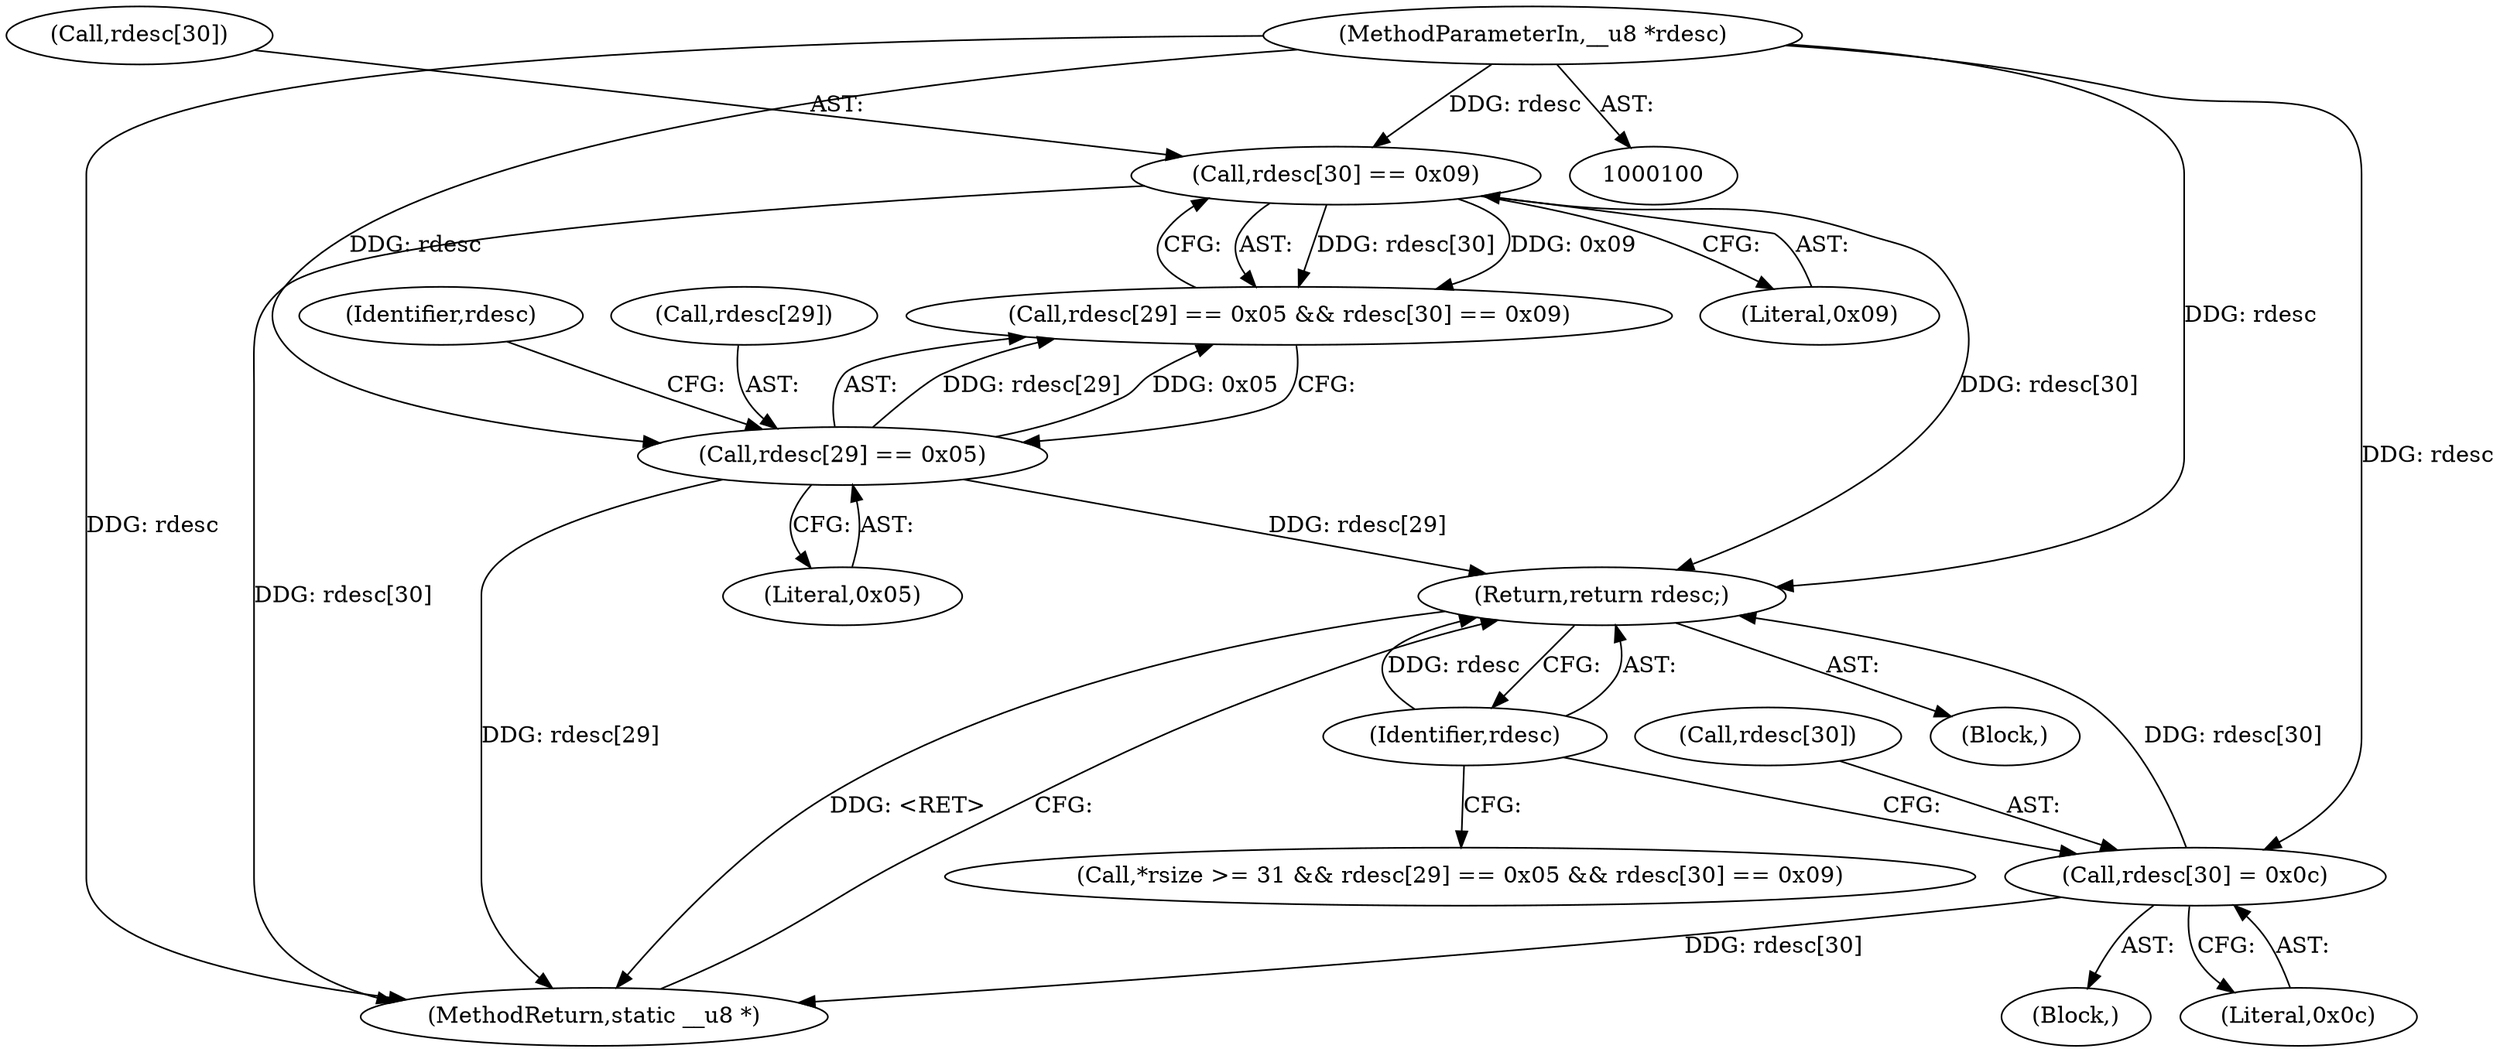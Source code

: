 digraph "0_linux_4ab25786c87eb20857bbb715c3ae34ec8fd6a214_2@pointer" {
"1000131" [label="(Return,return rdesc;)"];
"1000132" [label="(Identifier,rdesc)"];
"1000126" [label="(Call,rdesc[30] = 0x0c)"];
"1000102" [label="(MethodParameterIn,__u8 *rdesc)"];
"1000117" [label="(Call,rdesc[30] == 0x09)"];
"1000112" [label="(Call,rdesc[29] == 0x05)"];
"1000121" [label="(Literal,0x09)"];
"1000104" [label="(Block,)"];
"1000106" [label="(Call,*rsize >= 31 && rdesc[29] == 0x05 && rdesc[30] == 0x09)"];
"1000111" [label="(Call,rdesc[29] == 0x05 && rdesc[30] == 0x09)"];
"1000118" [label="(Call,rdesc[30])"];
"1000116" [label="(Literal,0x05)"];
"1000119" [label="(Identifier,rdesc)"];
"1000130" [label="(Literal,0x0c)"];
"1000113" [label="(Call,rdesc[29])"];
"1000131" [label="(Return,return rdesc;)"];
"1000122" [label="(Block,)"];
"1000112" [label="(Call,rdesc[29] == 0x05)"];
"1000133" [label="(MethodReturn,static __u8 *)"];
"1000126" [label="(Call,rdesc[30] = 0x0c)"];
"1000117" [label="(Call,rdesc[30] == 0x09)"];
"1000102" [label="(MethodParameterIn,__u8 *rdesc)"];
"1000132" [label="(Identifier,rdesc)"];
"1000127" [label="(Call,rdesc[30])"];
"1000131" -> "1000104"  [label="AST: "];
"1000131" -> "1000132"  [label="CFG: "];
"1000132" -> "1000131"  [label="AST: "];
"1000133" -> "1000131"  [label="CFG: "];
"1000131" -> "1000133"  [label="DDG: <RET>"];
"1000132" -> "1000131"  [label="DDG: rdesc"];
"1000126" -> "1000131"  [label="DDG: rdesc[30]"];
"1000117" -> "1000131"  [label="DDG: rdesc[30]"];
"1000112" -> "1000131"  [label="DDG: rdesc[29]"];
"1000102" -> "1000131"  [label="DDG: rdesc"];
"1000132" -> "1000126"  [label="CFG: "];
"1000132" -> "1000106"  [label="CFG: "];
"1000126" -> "1000122"  [label="AST: "];
"1000126" -> "1000130"  [label="CFG: "];
"1000127" -> "1000126"  [label="AST: "];
"1000130" -> "1000126"  [label="AST: "];
"1000126" -> "1000133"  [label="DDG: rdesc[30]"];
"1000102" -> "1000126"  [label="DDG: rdesc"];
"1000102" -> "1000100"  [label="AST: "];
"1000102" -> "1000133"  [label="DDG: rdesc"];
"1000102" -> "1000112"  [label="DDG: rdesc"];
"1000102" -> "1000117"  [label="DDG: rdesc"];
"1000117" -> "1000111"  [label="AST: "];
"1000117" -> "1000121"  [label="CFG: "];
"1000118" -> "1000117"  [label="AST: "];
"1000121" -> "1000117"  [label="AST: "];
"1000111" -> "1000117"  [label="CFG: "];
"1000117" -> "1000133"  [label="DDG: rdesc[30]"];
"1000117" -> "1000111"  [label="DDG: rdesc[30]"];
"1000117" -> "1000111"  [label="DDG: 0x09"];
"1000112" -> "1000111"  [label="AST: "];
"1000112" -> "1000116"  [label="CFG: "];
"1000113" -> "1000112"  [label="AST: "];
"1000116" -> "1000112"  [label="AST: "];
"1000119" -> "1000112"  [label="CFG: "];
"1000111" -> "1000112"  [label="CFG: "];
"1000112" -> "1000133"  [label="DDG: rdesc[29]"];
"1000112" -> "1000111"  [label="DDG: rdesc[29]"];
"1000112" -> "1000111"  [label="DDG: 0x05"];
}
